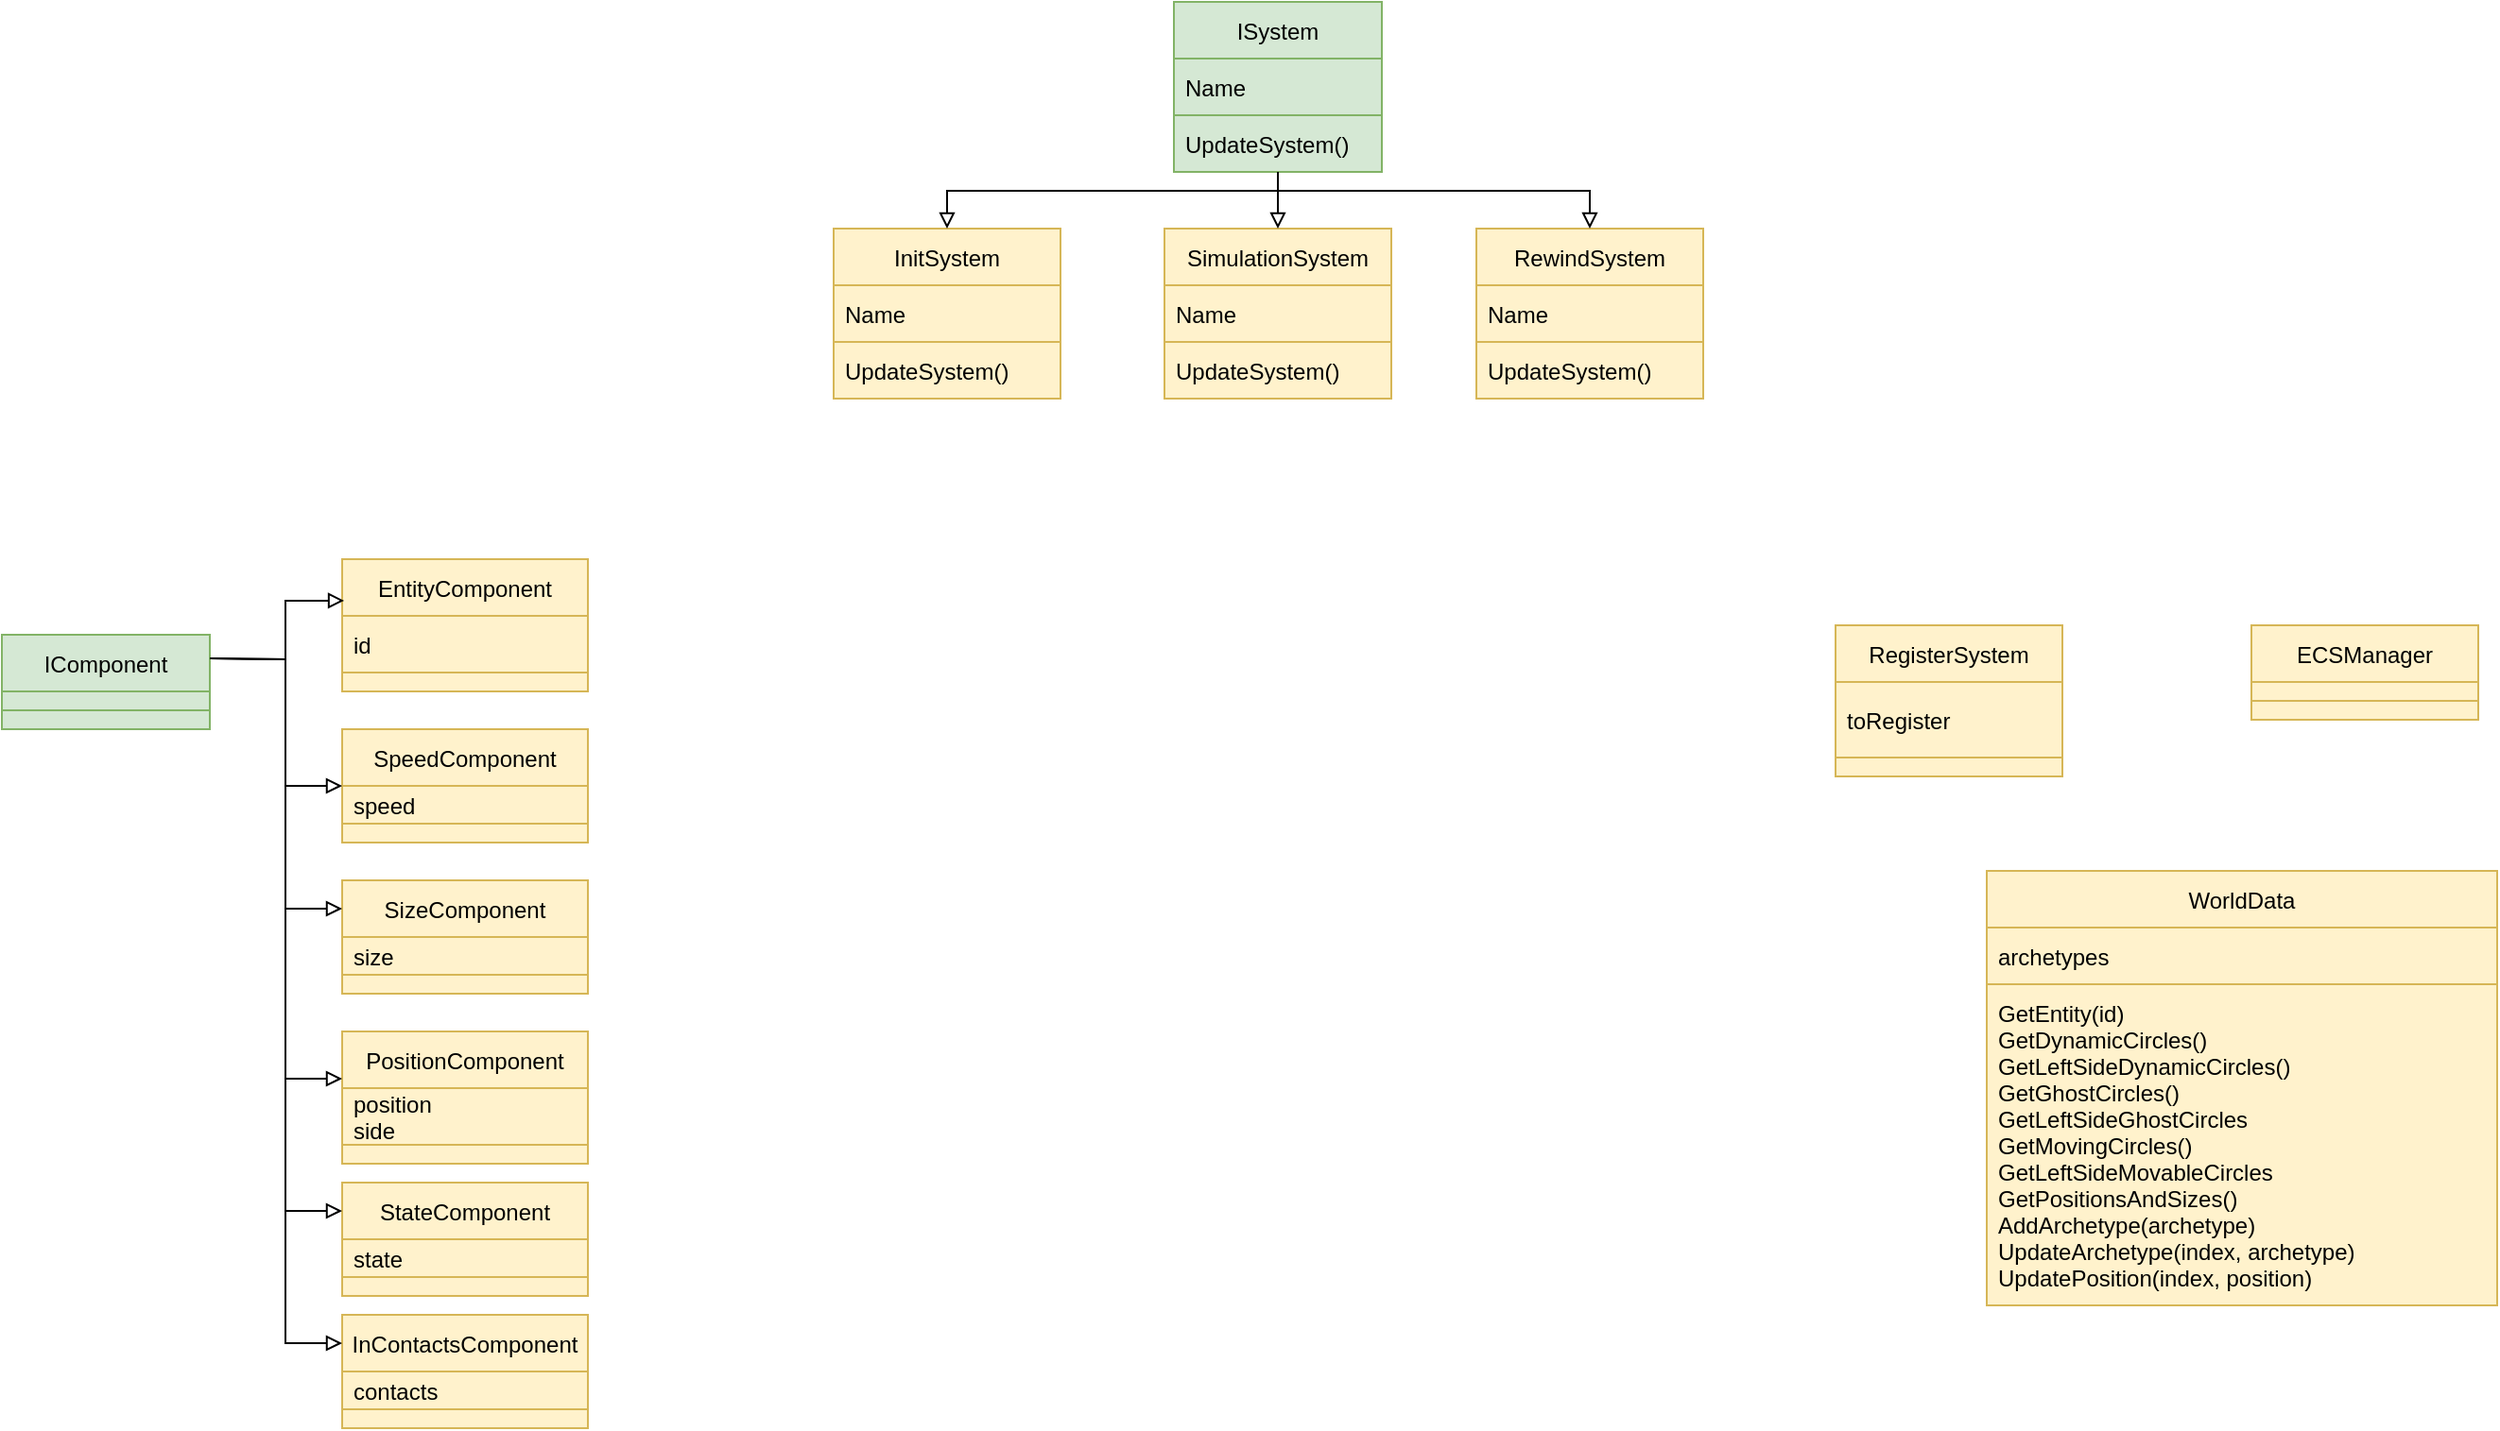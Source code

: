 <mxfile version="16.5.6" type="github">
  <diagram id="EpTohllSlvy0A7Q0AJ4Q" name="Page-1">
    <mxGraphModel dx="2034" dy="1107" grid="1" gridSize="10" guides="1" tooltips="1" connect="1" arrows="1" fold="1" page="1" pageScale="1" pageWidth="827" pageHeight="1169" math="0" shadow="0">
      <root>
        <mxCell id="0" />
        <mxCell id="1" parent="0" />
        <mxCell id="oMaaJjmdquRnmxGJ-2f0-1" value="InitSystem" style="swimlane;fontStyle=0;childLayout=stackLayout;horizontal=1;startSize=30;horizontalStack=0;resizeParent=1;resizeParentMax=0;resizeLast=0;collapsible=1;marginBottom=0;fillColor=#fff2cc;strokeColor=#d6b656;" vertex="1" parent="1">
          <mxGeometry x="-140" y="180" width="120" height="90" as="geometry" />
        </mxCell>
        <mxCell id="oMaaJjmdquRnmxGJ-2f0-2" value="Name" style="text;strokeColor=#d6b656;fillColor=#fff2cc;align=left;verticalAlign=middle;spacingLeft=4;spacingRight=4;overflow=hidden;points=[[0,0.5],[1,0.5]];portConstraint=eastwest;rotatable=0;" vertex="1" parent="oMaaJjmdquRnmxGJ-2f0-1">
          <mxGeometry y="30" width="120" height="30" as="geometry" />
        </mxCell>
        <mxCell id="oMaaJjmdquRnmxGJ-2f0-3" value="UpdateSystem()" style="text;strokeColor=#d6b656;fillColor=#fff2cc;align=left;verticalAlign=middle;spacingLeft=4;spacingRight=4;overflow=hidden;points=[[0,0.5],[1,0.5]];portConstraint=eastwest;rotatable=0;" vertex="1" parent="oMaaJjmdquRnmxGJ-2f0-1">
          <mxGeometry y="60" width="120" height="30" as="geometry" />
        </mxCell>
        <mxCell id="oMaaJjmdquRnmxGJ-2f0-5" value="ISystem" style="swimlane;fontStyle=0;childLayout=stackLayout;horizontal=1;startSize=30;horizontalStack=0;resizeParent=1;resizeParentMax=0;resizeLast=0;collapsible=1;marginBottom=0;fillColor=#d5e8d4;strokeColor=#82b366;" vertex="1" parent="1">
          <mxGeometry x="40" y="60" width="110" height="90" as="geometry" />
        </mxCell>
        <mxCell id="oMaaJjmdquRnmxGJ-2f0-6" value="Name" style="text;strokeColor=#82b366;fillColor=#d5e8d4;align=left;verticalAlign=middle;spacingLeft=4;spacingRight=4;overflow=hidden;points=[[0,0.5],[1,0.5]];portConstraint=eastwest;rotatable=0;" vertex="1" parent="oMaaJjmdquRnmxGJ-2f0-5">
          <mxGeometry y="30" width="110" height="30" as="geometry" />
        </mxCell>
        <mxCell id="oMaaJjmdquRnmxGJ-2f0-7" value="UpdateSystem()" style="text;strokeColor=#82b366;fillColor=#d5e8d4;align=left;verticalAlign=middle;spacingLeft=4;spacingRight=4;overflow=hidden;points=[[0,0.5],[1,0.5]];portConstraint=eastwest;rotatable=0;" vertex="1" parent="oMaaJjmdquRnmxGJ-2f0-5">
          <mxGeometry y="60" width="110" height="30" as="geometry" />
        </mxCell>
        <mxCell id="oMaaJjmdquRnmxGJ-2f0-9" value="SimulationSystem" style="swimlane;fontStyle=0;childLayout=stackLayout;horizontal=1;startSize=30;horizontalStack=0;resizeParent=1;resizeParentMax=0;resizeLast=0;collapsible=1;marginBottom=0;fillColor=#fff2cc;strokeColor=#d6b656;" vertex="1" parent="1">
          <mxGeometry x="35" y="180" width="120" height="90" as="geometry" />
        </mxCell>
        <mxCell id="oMaaJjmdquRnmxGJ-2f0-10" value="Name" style="text;strokeColor=#d6b656;fillColor=#fff2cc;align=left;verticalAlign=middle;spacingLeft=4;spacingRight=4;overflow=hidden;points=[[0,0.5],[1,0.5]];portConstraint=eastwest;rotatable=0;" vertex="1" parent="oMaaJjmdquRnmxGJ-2f0-9">
          <mxGeometry y="30" width="120" height="30" as="geometry" />
        </mxCell>
        <mxCell id="oMaaJjmdquRnmxGJ-2f0-11" value="UpdateSystem()" style="text;strokeColor=#d6b656;fillColor=#fff2cc;align=left;verticalAlign=middle;spacingLeft=4;spacingRight=4;overflow=hidden;points=[[0,0.5],[1,0.5]];portConstraint=eastwest;rotatable=0;" vertex="1" parent="oMaaJjmdquRnmxGJ-2f0-9">
          <mxGeometry y="60" width="120" height="30" as="geometry" />
        </mxCell>
        <mxCell id="oMaaJjmdquRnmxGJ-2f0-12" value="RewindSystem" style="swimlane;fontStyle=0;childLayout=stackLayout;horizontal=1;startSize=30;horizontalStack=0;resizeParent=1;resizeParentMax=0;resizeLast=0;collapsible=1;marginBottom=0;fillColor=#fff2cc;strokeColor=#d6b656;" vertex="1" parent="1">
          <mxGeometry x="200" y="180" width="120" height="90" as="geometry" />
        </mxCell>
        <mxCell id="oMaaJjmdquRnmxGJ-2f0-13" value="Name" style="text;strokeColor=#d6b656;fillColor=#fff2cc;align=left;verticalAlign=middle;spacingLeft=4;spacingRight=4;overflow=hidden;points=[[0,0.5],[1,0.5]];portConstraint=eastwest;rotatable=0;" vertex="1" parent="oMaaJjmdquRnmxGJ-2f0-12">
          <mxGeometry y="30" width="120" height="30" as="geometry" />
        </mxCell>
        <mxCell id="oMaaJjmdquRnmxGJ-2f0-14" value="UpdateSystem()" style="text;strokeColor=#d6b656;fillColor=#fff2cc;align=left;verticalAlign=middle;spacingLeft=4;spacingRight=4;overflow=hidden;points=[[0,0.5],[1,0.5]];portConstraint=eastwest;rotatable=0;" vertex="1" parent="oMaaJjmdquRnmxGJ-2f0-12">
          <mxGeometry y="60" width="120" height="30" as="geometry" />
        </mxCell>
        <mxCell id="oMaaJjmdquRnmxGJ-2f0-15" value="ECSManager" style="swimlane;fontStyle=0;childLayout=stackLayout;horizontal=1;startSize=30;horizontalStack=0;resizeParent=1;resizeParentMax=0;resizeLast=0;collapsible=1;marginBottom=0;fillColor=#fff2cc;strokeColor=#d6b656;" vertex="1" parent="1">
          <mxGeometry x="610" y="390" width="120" height="50" as="geometry" />
        </mxCell>
        <mxCell id="oMaaJjmdquRnmxGJ-2f0-16" value="" style="text;strokeColor=#d6b656;fillColor=#fff2cc;align=left;verticalAlign=middle;spacingLeft=4;spacingRight=4;overflow=hidden;points=[[0,0.5],[1,0.5]];portConstraint=eastwest;rotatable=0;" vertex="1" parent="oMaaJjmdquRnmxGJ-2f0-15">
          <mxGeometry y="30" width="120" height="10" as="geometry" />
        </mxCell>
        <mxCell id="oMaaJjmdquRnmxGJ-2f0-17" value="" style="text;strokeColor=#d6b656;fillColor=#fff2cc;align=left;verticalAlign=middle;spacingLeft=4;spacingRight=4;overflow=hidden;points=[[0,0.5],[1,0.5]];portConstraint=eastwest;rotatable=0;" vertex="1" parent="oMaaJjmdquRnmxGJ-2f0-15">
          <mxGeometry y="40" width="120" height="10" as="geometry" />
        </mxCell>
        <mxCell id="oMaaJjmdquRnmxGJ-2f0-18" value="IComponent" style="swimlane;fontStyle=0;childLayout=stackLayout;horizontal=1;startSize=30;horizontalStack=0;resizeParent=1;resizeParentMax=0;resizeLast=0;collapsible=1;marginBottom=0;fillColor=#d5e8d4;strokeColor=#82b366;" vertex="1" parent="1">
          <mxGeometry x="-580" y="395" width="110" height="50" as="geometry" />
        </mxCell>
        <mxCell id="oMaaJjmdquRnmxGJ-2f0-19" value="" style="text;strokeColor=#82b366;fillColor=#d5e8d4;align=left;verticalAlign=middle;spacingLeft=4;spacingRight=4;overflow=hidden;points=[[0,0.5],[1,0.5]];portConstraint=eastwest;rotatable=0;" vertex="1" parent="oMaaJjmdquRnmxGJ-2f0-18">
          <mxGeometry y="30" width="110" height="10" as="geometry" />
        </mxCell>
        <mxCell id="oMaaJjmdquRnmxGJ-2f0-20" value="" style="text;strokeColor=#82b366;fillColor=#d5e8d4;align=left;verticalAlign=middle;spacingLeft=4;spacingRight=4;overflow=hidden;points=[[0,0.5],[1,0.5]];portConstraint=eastwest;rotatable=0;" vertex="1" parent="oMaaJjmdquRnmxGJ-2f0-18">
          <mxGeometry y="40" width="110" height="10" as="geometry" />
        </mxCell>
        <mxCell id="oMaaJjmdquRnmxGJ-2f0-21" value="SpeedComponent" style="swimlane;fontStyle=0;childLayout=stackLayout;horizontal=1;startSize=30;horizontalStack=0;resizeParent=1;resizeParentMax=0;resizeLast=0;collapsible=1;marginBottom=0;fillColor=#fff2cc;strokeColor=#d6b656;" vertex="1" parent="1">
          <mxGeometry x="-400" y="445" width="130" height="60" as="geometry" />
        </mxCell>
        <mxCell id="oMaaJjmdquRnmxGJ-2f0-22" value="speed" style="text;strokeColor=#d6b656;fillColor=#fff2cc;align=left;verticalAlign=middle;spacingLeft=4;spacingRight=4;overflow=hidden;points=[[0,0.5],[1,0.5]];portConstraint=eastwest;rotatable=0;" vertex="1" parent="oMaaJjmdquRnmxGJ-2f0-21">
          <mxGeometry y="30" width="130" height="20" as="geometry" />
        </mxCell>
        <mxCell id="oMaaJjmdquRnmxGJ-2f0-23" value="" style="text;strokeColor=#d6b656;fillColor=#fff2cc;align=left;verticalAlign=middle;spacingLeft=4;spacingRight=4;overflow=hidden;points=[[0,0.5],[1,0.5]];portConstraint=eastwest;rotatable=0;" vertex="1" parent="oMaaJjmdquRnmxGJ-2f0-21">
          <mxGeometry y="50" width="130" height="10" as="geometry" />
        </mxCell>
        <mxCell id="oMaaJjmdquRnmxGJ-2f0-24" value="EntityComponent" style="swimlane;fontStyle=0;childLayout=stackLayout;horizontal=1;startSize=30;horizontalStack=0;resizeParent=1;resizeParentMax=0;resizeLast=0;collapsible=1;marginBottom=0;fillColor=#fff2cc;strokeColor=#d6b656;" vertex="1" parent="1">
          <mxGeometry x="-400" y="355" width="130" height="70" as="geometry" />
        </mxCell>
        <mxCell id="oMaaJjmdquRnmxGJ-2f0-25" value="id" style="text;strokeColor=#d6b656;fillColor=#fff2cc;align=left;verticalAlign=middle;spacingLeft=4;spacingRight=4;overflow=hidden;points=[[0,0.5],[1,0.5]];portConstraint=eastwest;rotatable=0;" vertex="1" parent="oMaaJjmdquRnmxGJ-2f0-24">
          <mxGeometry y="30" width="130" height="30" as="geometry" />
        </mxCell>
        <mxCell id="oMaaJjmdquRnmxGJ-2f0-26" value="" style="text;strokeColor=#d6b656;fillColor=#fff2cc;align=left;verticalAlign=middle;spacingLeft=4;spacingRight=4;overflow=hidden;points=[[0,0.5],[1,0.5]];portConstraint=eastwest;rotatable=0;" vertex="1" parent="oMaaJjmdquRnmxGJ-2f0-24">
          <mxGeometry y="60" width="130" height="10" as="geometry" />
        </mxCell>
        <mxCell id="oMaaJjmdquRnmxGJ-2f0-27" value="WorldData" style="swimlane;fontStyle=0;childLayout=stackLayout;horizontal=1;startSize=30;horizontalStack=0;resizeParent=1;resizeParentMax=0;resizeLast=0;collapsible=1;marginBottom=0;fillColor=#fff2cc;strokeColor=#d6b656;" vertex="1" parent="1">
          <mxGeometry x="470" y="520" width="270" height="230" as="geometry" />
        </mxCell>
        <mxCell id="oMaaJjmdquRnmxGJ-2f0-28" value="archetypes" style="text;strokeColor=#d6b656;fillColor=#fff2cc;align=left;verticalAlign=middle;spacingLeft=4;spacingRight=4;overflow=hidden;points=[[0,0.5],[1,0.5]];portConstraint=eastwest;rotatable=0;" vertex="1" parent="oMaaJjmdquRnmxGJ-2f0-27">
          <mxGeometry y="30" width="270" height="30" as="geometry" />
        </mxCell>
        <mxCell id="oMaaJjmdquRnmxGJ-2f0-29" value="GetEntity(id)&#xa;GetDynamicCircles()&#xa;GetLeftSideDynamicCircles()&#xa;GetGhostCircles()&#xa;GetLeftSideGhostCircles&#xa;GetMovingCircles()&#xa;GetLeftSideMovableCircles&#xa;GetPositionsAndSizes()&#xa;AddArchetype(archetype)&#xa;UpdateArchetype(index, archetype)&#xa;UpdatePosition(index, position)" style="text;strokeColor=#d6b656;fillColor=#fff2cc;align=left;verticalAlign=middle;spacingLeft=4;spacingRight=4;overflow=hidden;points=[[0,0.5],[1,0.5]];portConstraint=eastwest;rotatable=0;" vertex="1" parent="oMaaJjmdquRnmxGJ-2f0-27">
          <mxGeometry y="60" width="270" height="170" as="geometry" />
        </mxCell>
        <mxCell id="oMaaJjmdquRnmxGJ-2f0-30" value="RegisterSystem" style="swimlane;fontStyle=0;childLayout=stackLayout;horizontal=1;startSize=30;horizontalStack=0;resizeParent=1;resizeParentMax=0;resizeLast=0;collapsible=1;marginBottom=0;fillColor=#fff2cc;strokeColor=#d6b656;" vertex="1" parent="1">
          <mxGeometry x="390" y="390" width="120" height="80" as="geometry" />
        </mxCell>
        <mxCell id="oMaaJjmdquRnmxGJ-2f0-31" value="toRegister" style="text;strokeColor=#d6b656;fillColor=#fff2cc;align=left;verticalAlign=middle;spacingLeft=4;spacingRight=4;overflow=hidden;points=[[0,0.5],[1,0.5]];portConstraint=eastwest;rotatable=0;" vertex="1" parent="oMaaJjmdquRnmxGJ-2f0-30">
          <mxGeometry y="30" width="120" height="40" as="geometry" />
        </mxCell>
        <mxCell id="oMaaJjmdquRnmxGJ-2f0-32" value="" style="text;strokeColor=#d6b656;fillColor=#fff2cc;align=left;verticalAlign=middle;spacingLeft=4;spacingRight=4;overflow=hidden;points=[[0,0.5],[1,0.5]];portConstraint=eastwest;rotatable=0;" vertex="1" parent="oMaaJjmdquRnmxGJ-2f0-30">
          <mxGeometry y="70" width="120" height="10" as="geometry" />
        </mxCell>
        <mxCell id="oMaaJjmdquRnmxGJ-2f0-33" value="" style="endArrow=block;html=1;rounded=0;exitX=0.5;exitY=1;exitDx=0;exitDy=0;entryX=0.5;entryY=0;entryDx=0;entryDy=0;endFill=0;" edge="1" parent="1" source="oMaaJjmdquRnmxGJ-2f0-5" target="oMaaJjmdquRnmxGJ-2f0-9">
          <mxGeometry width="50" height="50" relative="1" as="geometry">
            <mxPoint x="40" y="390" as="sourcePoint" />
            <mxPoint x="90" y="340" as="targetPoint" />
          </mxGeometry>
        </mxCell>
        <mxCell id="oMaaJjmdquRnmxGJ-2f0-34" value="" style="endArrow=block;html=1;rounded=0;entryX=0.5;entryY=0;entryDx=0;entryDy=0;endFill=0;" edge="1" parent="1" target="oMaaJjmdquRnmxGJ-2f0-12">
          <mxGeometry width="50" height="50" relative="1" as="geometry">
            <mxPoint x="95" y="150" as="sourcePoint" />
            <mxPoint x="110" y="190" as="targetPoint" />
            <Array as="points">
              <mxPoint x="95" y="160" />
              <mxPoint x="260" y="160" />
            </Array>
          </mxGeometry>
        </mxCell>
        <mxCell id="oMaaJjmdquRnmxGJ-2f0-35" value="" style="endArrow=block;html=1;rounded=0;entryX=0.5;entryY=0;entryDx=0;entryDy=0;endFill=0;" edge="1" parent="1" target="oMaaJjmdquRnmxGJ-2f0-1">
          <mxGeometry width="50" height="50" relative="1" as="geometry">
            <mxPoint x="120" y="160" as="sourcePoint" />
            <mxPoint x="242.67" y="190" as="targetPoint" />
            <Array as="points">
              <mxPoint x="96" y="160" />
              <mxPoint x="-80" y="160" />
            </Array>
          </mxGeometry>
        </mxCell>
        <mxCell id="oMaaJjmdquRnmxGJ-2f0-36" value="" style="endArrow=block;html=1;rounded=0;entryX=0.008;entryY=0.314;entryDx=0;entryDy=0;endFill=0;exitX=1;exitY=0.25;exitDx=0;exitDy=0;entryPerimeter=0;" edge="1" parent="1" source="oMaaJjmdquRnmxGJ-2f0-18" target="oMaaJjmdquRnmxGJ-2f0-24">
          <mxGeometry width="50" height="50" relative="1" as="geometry">
            <mxPoint x="-420" y="425" as="sourcePoint" />
            <mxPoint x="-255" y="455" as="targetPoint" />
            <Array as="points">
              <mxPoint x="-430" y="408" />
              <mxPoint x="-430" y="377" />
            </Array>
          </mxGeometry>
        </mxCell>
        <mxCell id="oMaaJjmdquRnmxGJ-2f0-41" value="SizeComponent" style="swimlane;fontStyle=0;childLayout=stackLayout;horizontal=1;startSize=30;horizontalStack=0;resizeParent=1;resizeParentMax=0;resizeLast=0;collapsible=1;marginBottom=0;fillColor=#fff2cc;strokeColor=#d6b656;" vertex="1" parent="1">
          <mxGeometry x="-400" y="525" width="130" height="60" as="geometry" />
        </mxCell>
        <mxCell id="oMaaJjmdquRnmxGJ-2f0-42" value="size" style="text;strokeColor=#d6b656;fillColor=#fff2cc;align=left;verticalAlign=middle;spacingLeft=4;spacingRight=4;overflow=hidden;points=[[0,0.5],[1,0.5]];portConstraint=eastwest;rotatable=0;" vertex="1" parent="oMaaJjmdquRnmxGJ-2f0-41">
          <mxGeometry y="30" width="130" height="20" as="geometry" />
        </mxCell>
        <mxCell id="oMaaJjmdquRnmxGJ-2f0-43" value="" style="text;strokeColor=#d6b656;fillColor=#fff2cc;align=left;verticalAlign=middle;spacingLeft=4;spacingRight=4;overflow=hidden;points=[[0,0.5],[1,0.5]];portConstraint=eastwest;rotatable=0;" vertex="1" parent="oMaaJjmdquRnmxGJ-2f0-41">
          <mxGeometry y="50" width="130" height="10" as="geometry" />
        </mxCell>
        <mxCell id="oMaaJjmdquRnmxGJ-2f0-44" value="PositionComponent" style="swimlane;fontStyle=0;childLayout=stackLayout;horizontal=1;startSize=30;horizontalStack=0;resizeParent=1;resizeParentMax=0;resizeLast=0;collapsible=1;marginBottom=0;fillColor=#fff2cc;strokeColor=#d6b656;" vertex="1" parent="1">
          <mxGeometry x="-400" y="605" width="130" height="70" as="geometry" />
        </mxCell>
        <mxCell id="oMaaJjmdquRnmxGJ-2f0-45" value="position&#xa;side" style="text;strokeColor=#d6b656;fillColor=#fff2cc;align=left;verticalAlign=middle;spacingLeft=4;spacingRight=4;overflow=hidden;points=[[0,0.5],[1,0.5]];portConstraint=eastwest;rotatable=0;" vertex="1" parent="oMaaJjmdquRnmxGJ-2f0-44">
          <mxGeometry y="30" width="130" height="30" as="geometry" />
        </mxCell>
        <mxCell id="oMaaJjmdquRnmxGJ-2f0-46" value="" style="text;strokeColor=#d6b656;fillColor=#fff2cc;align=left;verticalAlign=middle;spacingLeft=4;spacingRight=4;overflow=hidden;points=[[0,0.5],[1,0.5]];portConstraint=eastwest;rotatable=0;" vertex="1" parent="oMaaJjmdquRnmxGJ-2f0-44">
          <mxGeometry y="60" width="130" height="10" as="geometry" />
        </mxCell>
        <mxCell id="oMaaJjmdquRnmxGJ-2f0-47" value="StateComponent" style="swimlane;fontStyle=0;childLayout=stackLayout;horizontal=1;startSize=30;horizontalStack=0;resizeParent=1;resizeParentMax=0;resizeLast=0;collapsible=1;marginBottom=0;fillColor=#fff2cc;strokeColor=#d6b656;" vertex="1" parent="1">
          <mxGeometry x="-400" y="685" width="130" height="60" as="geometry" />
        </mxCell>
        <mxCell id="oMaaJjmdquRnmxGJ-2f0-48" value="state" style="text;strokeColor=#d6b656;fillColor=#fff2cc;align=left;verticalAlign=middle;spacingLeft=4;spacingRight=4;overflow=hidden;points=[[0,0.5],[1,0.5]];portConstraint=eastwest;rotatable=0;" vertex="1" parent="oMaaJjmdquRnmxGJ-2f0-47">
          <mxGeometry y="30" width="130" height="20" as="geometry" />
        </mxCell>
        <mxCell id="oMaaJjmdquRnmxGJ-2f0-49" value="" style="text;strokeColor=#d6b656;fillColor=#fff2cc;align=left;verticalAlign=middle;spacingLeft=4;spacingRight=4;overflow=hidden;points=[[0,0.5],[1,0.5]];portConstraint=eastwest;rotatable=0;" vertex="1" parent="oMaaJjmdquRnmxGJ-2f0-47">
          <mxGeometry y="50" width="130" height="10" as="geometry" />
        </mxCell>
        <mxCell id="oMaaJjmdquRnmxGJ-2f0-50" value="InContactsComponent" style="swimlane;fontStyle=0;childLayout=stackLayout;horizontal=1;startSize=30;horizontalStack=0;resizeParent=1;resizeParentMax=0;resizeLast=0;collapsible=1;marginBottom=0;fillColor=#fff2cc;strokeColor=#d6b656;" vertex="1" parent="1">
          <mxGeometry x="-400" y="755" width="130" height="60" as="geometry" />
        </mxCell>
        <mxCell id="oMaaJjmdquRnmxGJ-2f0-51" value="contacts" style="text;strokeColor=#d6b656;fillColor=#fff2cc;align=left;verticalAlign=middle;spacingLeft=4;spacingRight=4;overflow=hidden;points=[[0,0.5],[1,0.5]];portConstraint=eastwest;rotatable=0;" vertex="1" parent="oMaaJjmdquRnmxGJ-2f0-50">
          <mxGeometry y="30" width="130" height="20" as="geometry" />
        </mxCell>
        <mxCell id="oMaaJjmdquRnmxGJ-2f0-52" value="" style="text;strokeColor=#d6b656;fillColor=#fff2cc;align=left;verticalAlign=middle;spacingLeft=4;spacingRight=4;overflow=hidden;points=[[0,0.5],[1,0.5]];portConstraint=eastwest;rotatable=0;" vertex="1" parent="oMaaJjmdquRnmxGJ-2f0-50">
          <mxGeometry y="50" width="130" height="10" as="geometry" />
        </mxCell>
        <mxCell id="oMaaJjmdquRnmxGJ-2f0-53" value="" style="endArrow=block;html=1;rounded=0;entryX=0;entryY=0.5;entryDx=0;entryDy=0;endFill=0;exitX=1;exitY=0.25;exitDx=0;exitDy=0;" edge="1" parent="1" source="oMaaJjmdquRnmxGJ-2f0-18" target="oMaaJjmdquRnmxGJ-2f0-21">
          <mxGeometry width="50" height="50" relative="1" as="geometry">
            <mxPoint x="-460" y="417.5" as="sourcePoint" />
            <mxPoint x="-388.96" y="386.98" as="targetPoint" />
            <Array as="points">
              <mxPoint x="-430" y="408" />
              <mxPoint x="-430" y="475" />
            </Array>
          </mxGeometry>
        </mxCell>
        <mxCell id="oMaaJjmdquRnmxGJ-2f0-54" value="" style="endArrow=block;html=1;rounded=0;entryX=0;entryY=0.25;entryDx=0;entryDy=0;endFill=0;" edge="1" parent="1" target="oMaaJjmdquRnmxGJ-2f0-41">
          <mxGeometry width="50" height="50" relative="1" as="geometry">
            <mxPoint x="-430" y="475" as="sourcePoint" />
            <mxPoint x="-390" y="485" as="targetPoint" />
            <Array as="points">
              <mxPoint x="-430" y="540" />
            </Array>
          </mxGeometry>
        </mxCell>
        <mxCell id="oMaaJjmdquRnmxGJ-2f0-55" value="" style="endArrow=block;html=1;rounded=0;entryX=0;entryY=0.25;entryDx=0;entryDy=0;endFill=0;" edge="1" parent="1">
          <mxGeometry width="50" height="50" relative="1" as="geometry">
            <mxPoint x="-430" y="535" as="sourcePoint" />
            <mxPoint x="-400" y="630" as="targetPoint" />
            <Array as="points">
              <mxPoint x="-430" y="630" />
            </Array>
          </mxGeometry>
        </mxCell>
        <mxCell id="oMaaJjmdquRnmxGJ-2f0-56" value="" style="endArrow=block;html=1;rounded=0;entryX=0;entryY=0.25;entryDx=0;entryDy=0;endFill=0;" edge="1" parent="1">
          <mxGeometry width="50" height="50" relative="1" as="geometry">
            <mxPoint x="-430" y="605" as="sourcePoint" />
            <mxPoint x="-400" y="700" as="targetPoint" />
            <Array as="points">
              <mxPoint x="-430" y="700" />
            </Array>
          </mxGeometry>
        </mxCell>
        <mxCell id="oMaaJjmdquRnmxGJ-2f0-57" value="" style="endArrow=block;html=1;rounded=0;entryX=0;entryY=0.25;entryDx=0;entryDy=0;endFill=0;" edge="1" parent="1">
          <mxGeometry width="50" height="50" relative="1" as="geometry">
            <mxPoint x="-430" y="675" as="sourcePoint" />
            <mxPoint x="-400" y="770" as="targetPoint" />
            <Array as="points">
              <mxPoint x="-430" y="770" />
            </Array>
          </mxGeometry>
        </mxCell>
      </root>
    </mxGraphModel>
  </diagram>
</mxfile>
